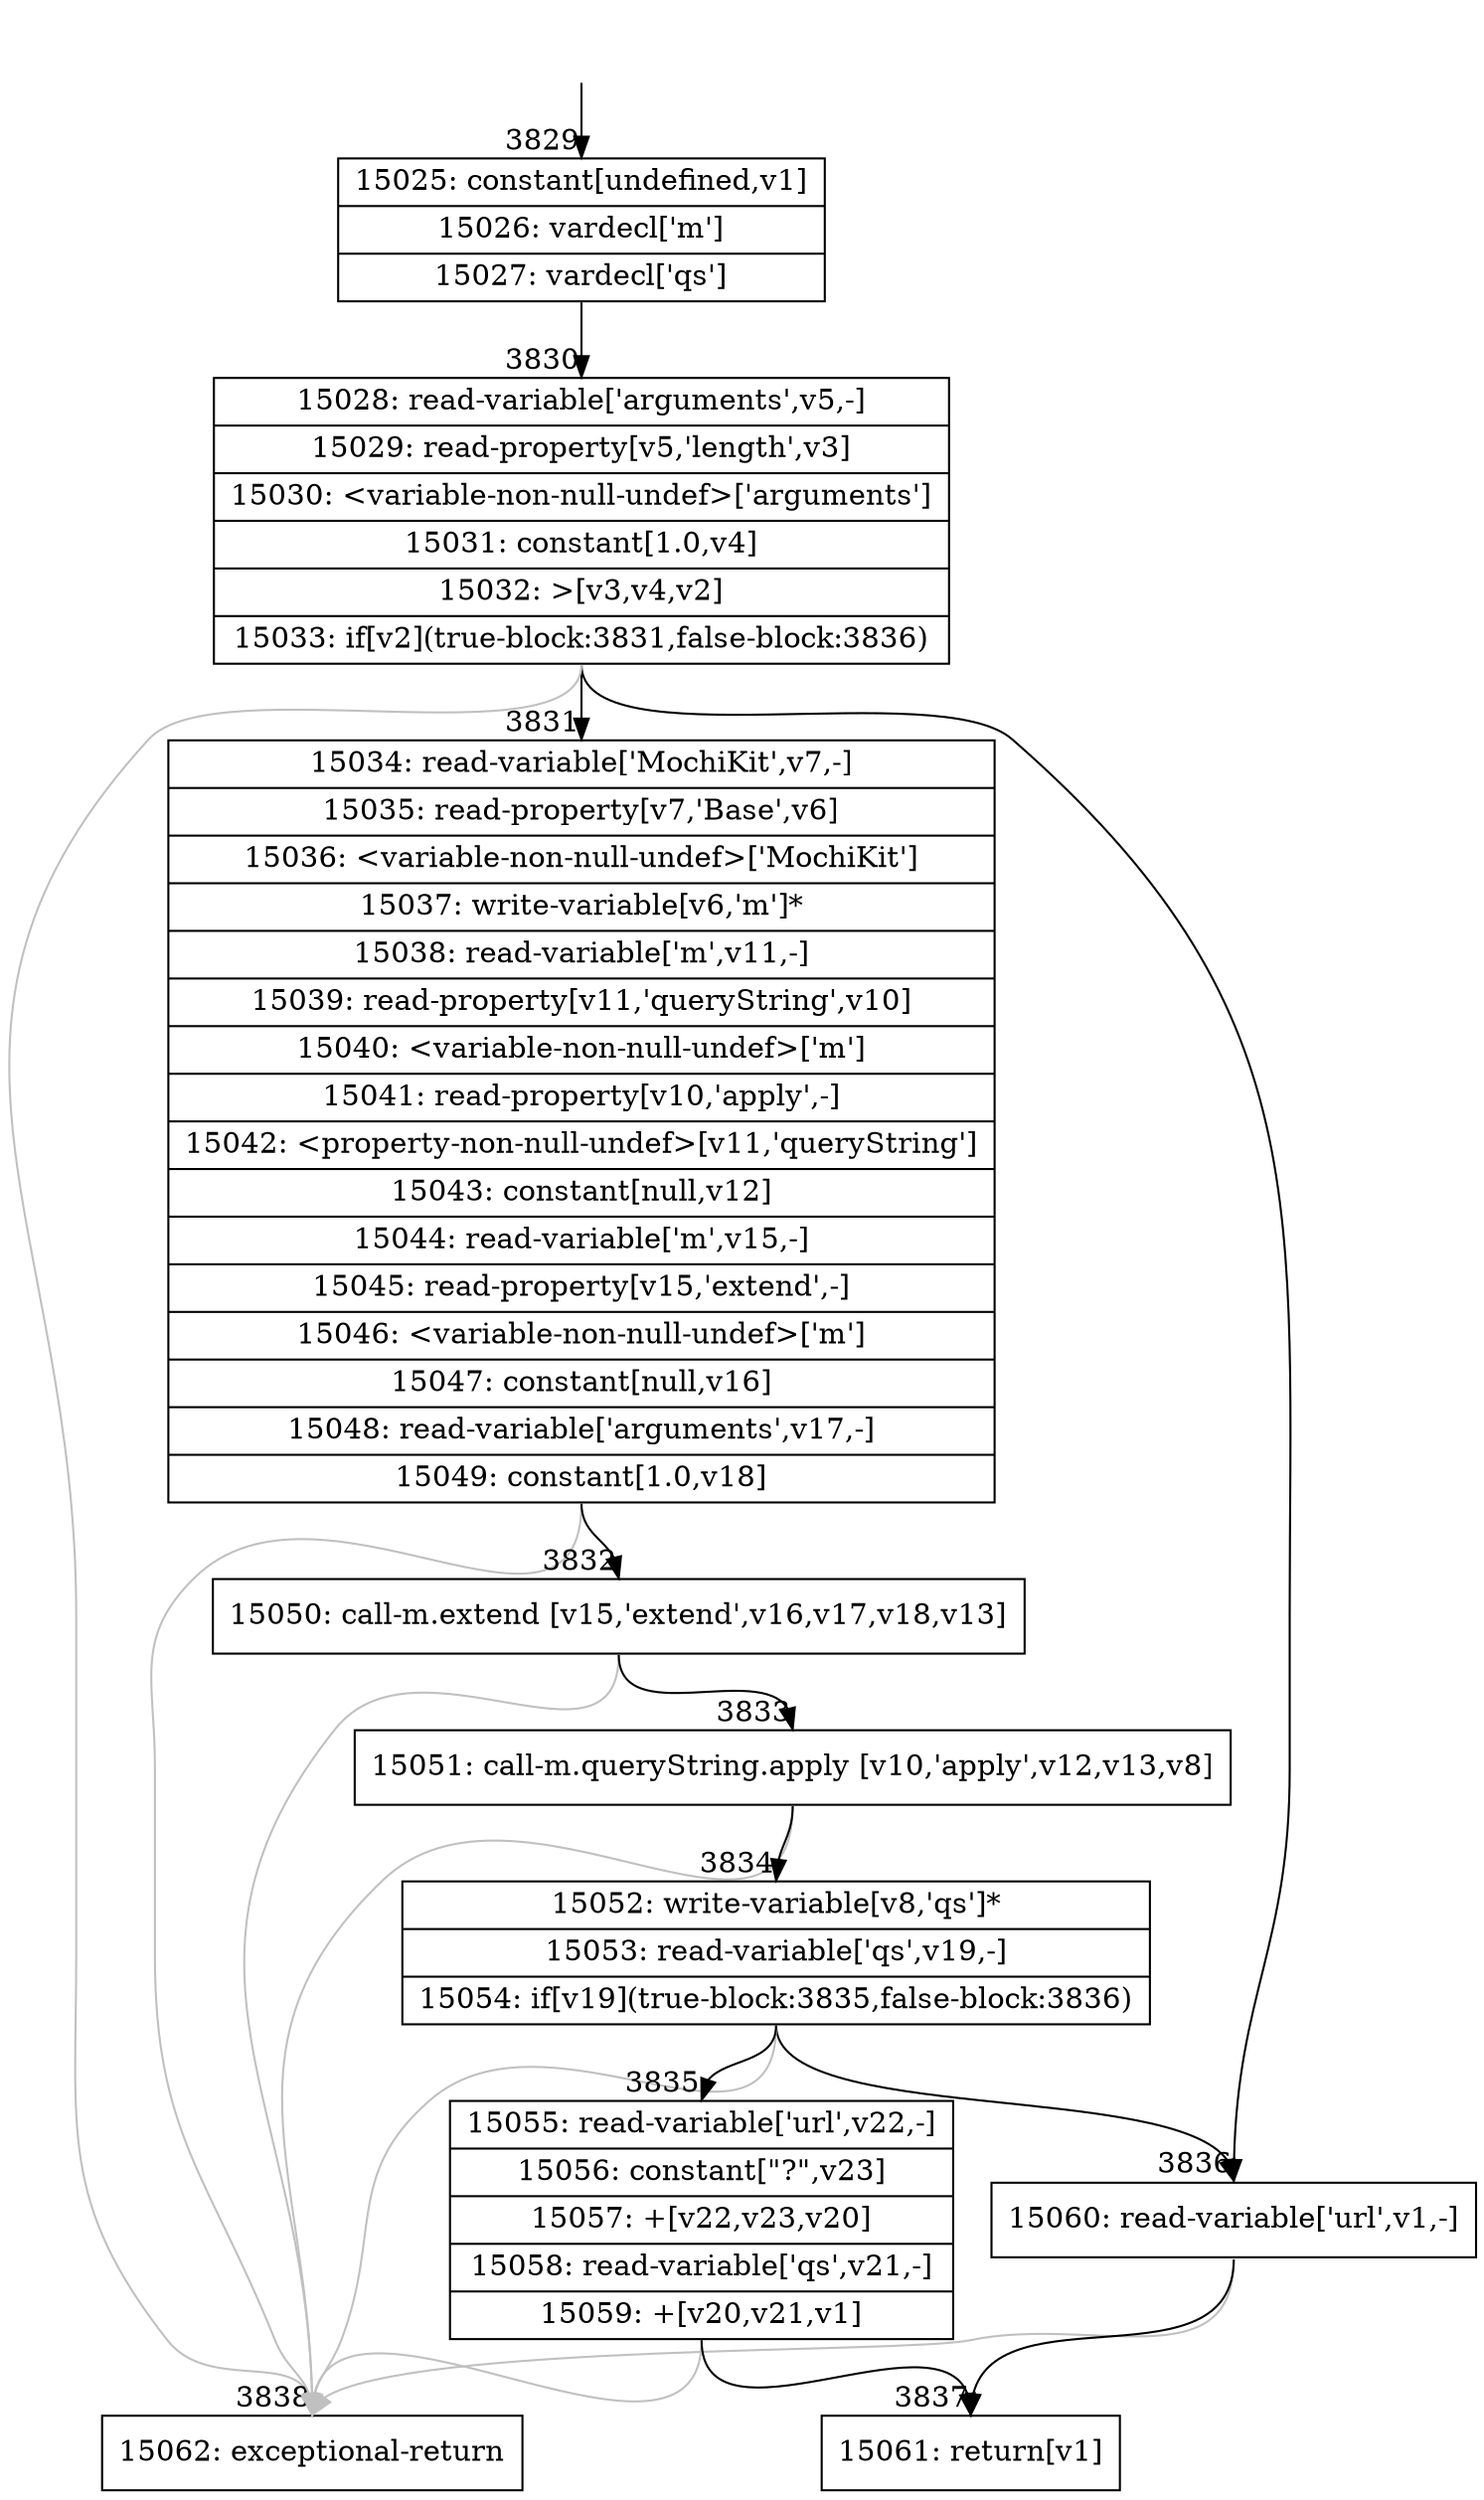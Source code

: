 digraph {
rankdir="TD"
BB_entry288[shape=none,label=""];
BB_entry288 -> BB3829 [tailport=s, headport=n, headlabel="    3829"]
BB3829 [shape=record label="{15025: constant[undefined,v1]|15026: vardecl['m']|15027: vardecl['qs']}" ] 
BB3829 -> BB3830 [tailport=s, headport=n, headlabel="      3830"]
BB3830 [shape=record label="{15028: read-variable['arguments',v5,-]|15029: read-property[v5,'length',v3]|15030: \<variable-non-null-undef\>['arguments']|15031: constant[1.0,v4]|15032: \>[v3,v4,v2]|15033: if[v2](true-block:3831,false-block:3836)}" ] 
BB3830 -> BB3831 [tailport=s, headport=n, headlabel="      3831"]
BB3830 -> BB3836 [tailport=s, headport=n, headlabel="      3836"]
BB3830 -> BB3838 [tailport=s, headport=n, color=gray, headlabel="      3838"]
BB3831 [shape=record label="{15034: read-variable['MochiKit',v7,-]|15035: read-property[v7,'Base',v6]|15036: \<variable-non-null-undef\>['MochiKit']|15037: write-variable[v6,'m']*|15038: read-variable['m',v11,-]|15039: read-property[v11,'queryString',v10]|15040: \<variable-non-null-undef\>['m']|15041: read-property[v10,'apply',-]|15042: \<property-non-null-undef\>[v11,'queryString']|15043: constant[null,v12]|15044: read-variable['m',v15,-]|15045: read-property[v15,'extend',-]|15046: \<variable-non-null-undef\>['m']|15047: constant[null,v16]|15048: read-variable['arguments',v17,-]|15049: constant[1.0,v18]}" ] 
BB3831 -> BB3832 [tailport=s, headport=n, headlabel="      3832"]
BB3831 -> BB3838 [tailport=s, headport=n, color=gray]
BB3832 [shape=record label="{15050: call-m.extend [v15,'extend',v16,v17,v18,v13]}" ] 
BB3832 -> BB3833 [tailport=s, headport=n, headlabel="      3833"]
BB3832 -> BB3838 [tailport=s, headport=n, color=gray]
BB3833 [shape=record label="{15051: call-m.queryString.apply [v10,'apply',v12,v13,v8]}" ] 
BB3833 -> BB3834 [tailport=s, headport=n, headlabel="      3834"]
BB3833 -> BB3838 [tailport=s, headport=n, color=gray]
BB3834 [shape=record label="{15052: write-variable[v8,'qs']*|15053: read-variable['qs',v19,-]|15054: if[v19](true-block:3835,false-block:3836)}" ] 
BB3834 -> BB3835 [tailport=s, headport=n, headlabel="      3835"]
BB3834 -> BB3836 [tailport=s, headport=n]
BB3834 -> BB3838 [tailport=s, headport=n, color=gray]
BB3835 [shape=record label="{15055: read-variable['url',v22,-]|15056: constant[\"?\",v23]|15057: +[v22,v23,v20]|15058: read-variable['qs',v21,-]|15059: +[v20,v21,v1]}" ] 
BB3835 -> BB3837 [tailport=s, headport=n, headlabel="      3837"]
BB3835 -> BB3838 [tailport=s, headport=n, color=gray]
BB3836 [shape=record label="{15060: read-variable['url',v1,-]}" ] 
BB3836 -> BB3837 [tailport=s, headport=n]
BB3836 -> BB3838 [tailport=s, headport=n, color=gray]
BB3837 [shape=record label="{15061: return[v1]}" ] 
BB3838 [shape=record label="{15062: exceptional-return}" ] 
//#$~ 2568
}
